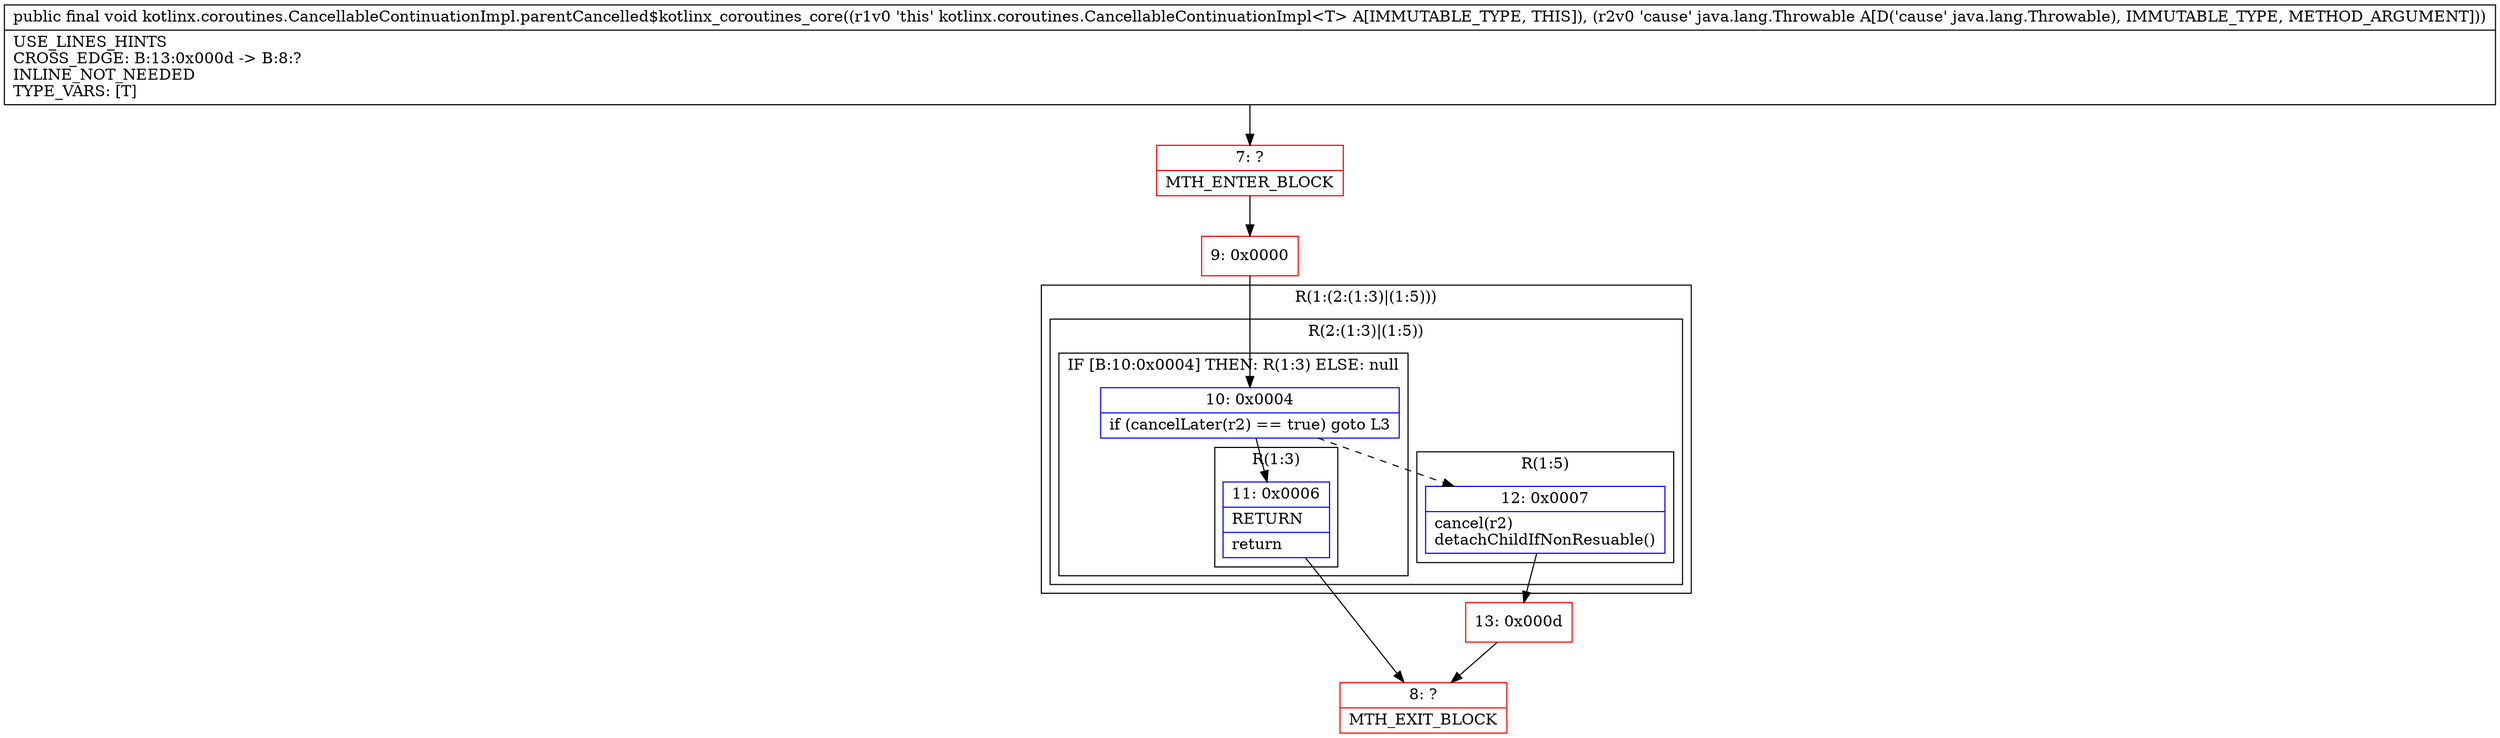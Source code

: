digraph "CFG forkotlinx.coroutines.CancellableContinuationImpl.parentCancelled$kotlinx_coroutines_core(Ljava\/lang\/Throwable;)V" {
subgraph cluster_Region_1608824290 {
label = "R(1:(2:(1:3)|(1:5)))";
node [shape=record,color=blue];
subgraph cluster_Region_63289227 {
label = "R(2:(1:3)|(1:5))";
node [shape=record,color=blue];
subgraph cluster_IfRegion_1644397225 {
label = "IF [B:10:0x0004] THEN: R(1:3) ELSE: null";
node [shape=record,color=blue];
Node_10 [shape=record,label="{10\:\ 0x0004|if (cancelLater(r2) == true) goto L3\l}"];
subgraph cluster_Region_2040513868 {
label = "R(1:3)";
node [shape=record,color=blue];
Node_11 [shape=record,label="{11\:\ 0x0006|RETURN\l|return\l}"];
}
}
subgraph cluster_Region_61748280 {
label = "R(1:5)";
node [shape=record,color=blue];
Node_12 [shape=record,label="{12\:\ 0x0007|cancel(r2)\ldetachChildIfNonResuable()\l}"];
}
}
}
Node_7 [shape=record,color=red,label="{7\:\ ?|MTH_ENTER_BLOCK\l}"];
Node_9 [shape=record,color=red,label="{9\:\ 0x0000}"];
Node_8 [shape=record,color=red,label="{8\:\ ?|MTH_EXIT_BLOCK\l}"];
Node_13 [shape=record,color=red,label="{13\:\ 0x000d}"];
MethodNode[shape=record,label="{public final void kotlinx.coroutines.CancellableContinuationImpl.parentCancelled$kotlinx_coroutines_core((r1v0 'this' kotlinx.coroutines.CancellableContinuationImpl\<T\> A[IMMUTABLE_TYPE, THIS]), (r2v0 'cause' java.lang.Throwable A[D('cause' java.lang.Throwable), IMMUTABLE_TYPE, METHOD_ARGUMENT]))  | USE_LINES_HINTS\lCROSS_EDGE: B:13:0x000d \-\> B:8:?\lINLINE_NOT_NEEDED\lTYPE_VARS: [T]\l}"];
MethodNode -> Node_7;Node_10 -> Node_11;
Node_10 -> Node_12[style=dashed];
Node_11 -> Node_8;
Node_12 -> Node_13;
Node_7 -> Node_9;
Node_9 -> Node_10;
Node_13 -> Node_8;
}

